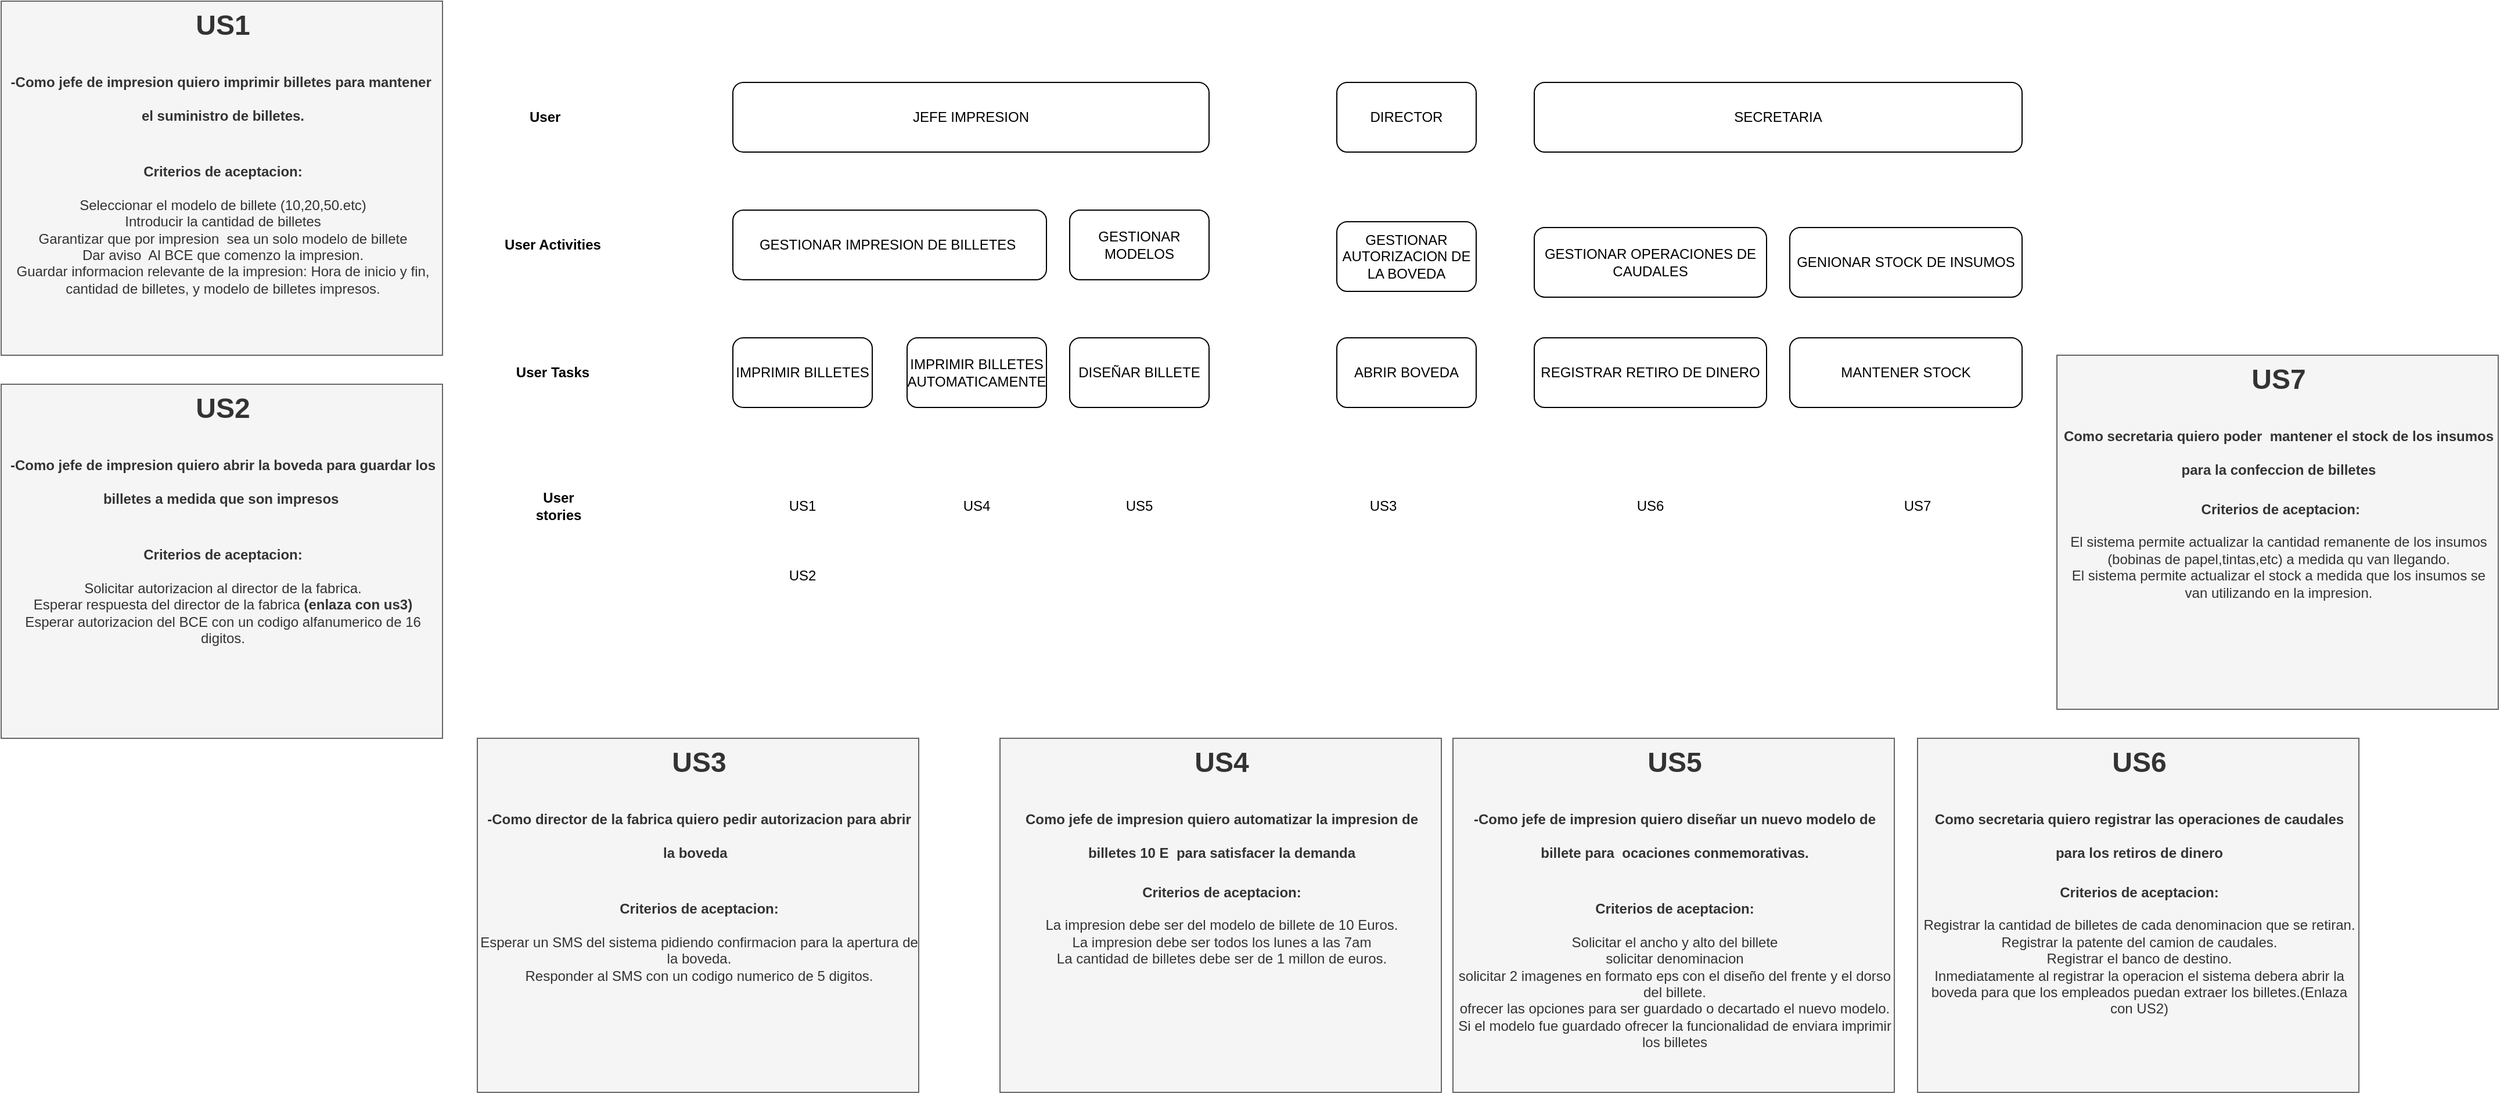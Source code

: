 <mxfile version="24.4.8" type="device">
  <diagram name="Página-1" id="XksdT13CiCNM27YyvpPY">
    <mxGraphModel dx="2514" dy="993" grid="1" gridSize="10" guides="1" tooltips="1" connect="1" arrows="1" fold="1" page="1" pageScale="1" pageWidth="827" pageHeight="1169" math="0" shadow="0">
      <root>
        <mxCell id="0" />
        <mxCell id="1" parent="0" />
        <mxCell id="P_FRw0taVxoWjVaGA3Xw-1" value="&lt;b&gt;User&amp;nbsp;&lt;/b&gt;" style="text;html=1;align=center;verticalAlign=middle;whiteSpace=wrap;rounded=0;" parent="1" vertex="1">
          <mxGeometry x="-140" y="85" width="60" height="30" as="geometry" />
        </mxCell>
        <mxCell id="P_FRw0taVxoWjVaGA3Xw-2" value="JEFE IMPRESION" style="rounded=1;whiteSpace=wrap;html=1;" parent="1" vertex="1">
          <mxGeometry x="50" y="70" width="410" height="60" as="geometry" />
        </mxCell>
        <mxCell id="P_FRw0taVxoWjVaGA3Xw-3" value="SECRETARIA" style="rounded=1;whiteSpace=wrap;html=1;" parent="1" vertex="1">
          <mxGeometry x="740" y="70" width="420" height="60" as="geometry" />
        </mxCell>
        <mxCell id="P_FRw0taVxoWjVaGA3Xw-4" value="DIRECTOR" style="rounded=1;whiteSpace=wrap;html=1;" parent="1" vertex="1">
          <mxGeometry x="570" y="70" width="120" height="60" as="geometry" />
        </mxCell>
        <mxCell id="P_FRw0taVxoWjVaGA3Xw-5" value="GESTIONAR IMPRESION DE BILLETES&amp;nbsp;" style="rounded=1;whiteSpace=wrap;html=1;" parent="1" vertex="1">
          <mxGeometry x="50" y="180" width="270" height="60" as="geometry" />
        </mxCell>
        <mxCell id="P_FRw0taVxoWjVaGA3Xw-6" value="&lt;b&gt;User Activities&lt;/b&gt;" style="text;html=1;align=center;verticalAlign=middle;whiteSpace=wrap;rounded=0;" parent="1" vertex="1">
          <mxGeometry x="-150" y="195" width="90" height="30" as="geometry" />
        </mxCell>
        <mxCell id="P_FRw0taVxoWjVaGA3Xw-7" value="&lt;b&gt;User Tasks&lt;/b&gt;" style="text;html=1;align=center;verticalAlign=middle;whiteSpace=wrap;rounded=0;" parent="1" vertex="1">
          <mxGeometry x="-170" y="305" width="130" height="30" as="geometry" />
        </mxCell>
        <mxCell id="QoDyGoLf9VUKobdpJ9wB-1" value="IMPRIMIR BILLETES" style="rounded=1;whiteSpace=wrap;html=1;" vertex="1" parent="1">
          <mxGeometry x="50" y="290" width="120" height="60" as="geometry" />
        </mxCell>
        <mxCell id="QoDyGoLf9VUKobdpJ9wB-2" value="&lt;b&gt;User stories&lt;/b&gt;" style="text;html=1;align=center;verticalAlign=middle;whiteSpace=wrap;rounded=0;" vertex="1" parent="1">
          <mxGeometry x="-130" y="420" width="60" height="30" as="geometry" />
        </mxCell>
        <mxCell id="QoDyGoLf9VUKobdpJ9wB-3" value="US1" style="text;html=1;align=center;verticalAlign=middle;whiteSpace=wrap;rounded=0;" vertex="1" parent="1">
          <mxGeometry x="80" y="420" width="60" height="30" as="geometry" />
        </mxCell>
        <mxCell id="QoDyGoLf9VUKobdpJ9wB-5" value="&lt;h1 style=&quot;text-align: center; margin-top: 0px;&quot;&gt;&lt;span style=&quot;background-color: initial;&quot;&gt;US1&lt;/span&gt;&lt;/h1&gt;&lt;h1 style=&quot;text-align: center; margin-top: 0px;&quot;&gt;&lt;span style=&quot;font-size: 12px;&quot;&gt;-Como jefe de impresion quiero imprimir billetes para mantener&amp;nbsp; el suministro de billetes.&lt;/span&gt;&lt;/h1&gt;&lt;div style=&quot;text-align: center;&quot;&gt;&lt;span style=&quot;font-size: 12px; font-weight: 400;&quot;&gt;&lt;br&gt;&lt;/span&gt;&lt;/div&gt;&lt;div style=&quot;text-align: center;&quot;&gt;&lt;span style=&quot;font-size: 12px;&quot;&gt;&lt;b&gt;Criterios de aceptacion:&lt;/b&gt;&lt;/span&gt;&lt;/div&gt;&lt;div style=&quot;text-align: center;&quot;&gt;&lt;span style=&quot;font-size: 12px; font-weight: 400;&quot;&gt;&lt;br&gt;&lt;/span&gt;&lt;/div&gt;&lt;div style=&quot;text-align: center;&quot;&gt;Seleccionar el modelo de billete (10,20,50.etc)&lt;/div&gt;&lt;div style=&quot;text-align: center;&quot;&gt;Introducir la cantidad de billetes&lt;/div&gt;&lt;div style=&quot;text-align: center;&quot;&gt;Garantizar que por impresion&amp;nbsp; sea un solo modelo de billete&lt;/div&gt;&lt;div style=&quot;text-align: center;&quot;&gt;Dar aviso&amp;nbsp; Al BCE que comenzo la impresion.&lt;/div&gt;&lt;div style=&quot;text-align: center;&quot;&gt;Guardar informacion relevante de la impresion: Hora de inicio y fin, cantidad de billetes, y modelo de billetes impresos.&lt;/div&gt;&lt;div&gt;&lt;br&gt;&lt;/div&gt;" style="text;html=1;whiteSpace=wrap;overflow=hidden;rounded=0;fillColor=#f5f5f5;fontColor=#333333;strokeColor=#666666;" vertex="1" parent="1">
          <mxGeometry x="-580" width="380" height="305" as="geometry" />
        </mxCell>
        <mxCell id="QoDyGoLf9VUKobdpJ9wB-6" value="GESTIONAR AUTORIZACION DE LA BOVEDA" style="rounded=1;whiteSpace=wrap;html=1;" vertex="1" parent="1">
          <mxGeometry x="570" y="190" width="120" height="60" as="geometry" />
        </mxCell>
        <mxCell id="QoDyGoLf9VUKobdpJ9wB-7" value="ABRIR BOVEDA" style="rounded=1;whiteSpace=wrap;html=1;" vertex="1" parent="1">
          <mxGeometry x="570" y="290" width="120" height="60" as="geometry" />
        </mxCell>
        <mxCell id="QoDyGoLf9VUKobdpJ9wB-8" value="US2" style="text;html=1;align=center;verticalAlign=middle;whiteSpace=wrap;rounded=0;" vertex="1" parent="1">
          <mxGeometry x="80" y="480" width="60" height="30" as="geometry" />
        </mxCell>
        <mxCell id="QoDyGoLf9VUKobdpJ9wB-10" value="&lt;h1 style=&quot;text-align: center; margin-top: 0px;&quot;&gt;&lt;span style=&quot;background-color: initial;&quot;&gt;US2&lt;/span&gt;&lt;/h1&gt;&lt;h1 style=&quot;text-align: center; margin-top: 0px;&quot;&gt;&lt;span style=&quot;font-size: 12px;&quot;&gt;-Como jefe de impresion quiero abrir la boveda para guardar los billetes a medida que son impresos&amp;nbsp;&lt;/span&gt;&lt;/h1&gt;&lt;div style=&quot;text-align: center;&quot;&gt;&lt;span style=&quot;font-size: 12px; font-weight: 400;&quot;&gt;&lt;br&gt;&lt;/span&gt;&lt;/div&gt;&lt;div style=&quot;text-align: center;&quot;&gt;&lt;span style=&quot;font-size: 12px;&quot;&gt;&lt;b&gt;Criterios de aceptacion:&lt;/b&gt;&lt;/span&gt;&lt;/div&gt;&lt;div style=&quot;text-align: center;&quot;&gt;&lt;br&gt;&lt;/div&gt;&lt;div style=&quot;text-align: center;&quot;&gt;Solicitar autorizacion al director de la fabrica.&lt;/div&gt;&lt;div style=&quot;text-align: center;&quot;&gt;Esperar respuesta del director de la fabrica &lt;b&gt;(enlaza con us3)&lt;/b&gt;&lt;/div&gt;&lt;div style=&quot;text-align: center;&quot;&gt;Esperar autorizacion del BCE con un codigo alfanumerico de 16 digitos.&lt;/div&gt;&lt;div&gt;&lt;br&gt;&lt;/div&gt;" style="text;html=1;whiteSpace=wrap;overflow=hidden;rounded=0;fillColor=#f5f5f5;fontColor=#333333;strokeColor=#666666;" vertex="1" parent="1">
          <mxGeometry x="-580" y="330" width="380" height="305" as="geometry" />
        </mxCell>
        <mxCell id="QoDyGoLf9VUKobdpJ9wB-11" value="&lt;h1 style=&quot;text-align: center; margin-top: 0px;&quot;&gt;&lt;span style=&quot;background-color: initial;&quot;&gt;US3&lt;/span&gt;&lt;/h1&gt;&lt;h1 style=&quot;text-align: center; margin-top: 0px;&quot;&gt;&lt;span style=&quot;font-size: 12px;&quot;&gt;-Como director de la fabrica quiero pedir autorizacion para abrir la boveda&amp;nbsp;&amp;nbsp;&lt;/span&gt;&lt;/h1&gt;&lt;div style=&quot;text-align: center;&quot;&gt;&lt;span style=&quot;font-size: 12px; font-weight: 400;&quot;&gt;&lt;br&gt;&lt;/span&gt;&lt;/div&gt;&lt;div style=&quot;text-align: center;&quot;&gt;&lt;span style=&quot;font-size: 12px;&quot;&gt;&lt;b&gt;Criterios de aceptacion:&lt;/b&gt;&lt;/span&gt;&lt;/div&gt;&lt;div style=&quot;text-align: center;&quot;&gt;&lt;br&gt;&lt;/div&gt;&lt;div style=&quot;text-align: center;&quot;&gt;Esperar un SMS del sistema pidiendo confirmacion para la apertura de la boveda.&lt;/div&gt;&lt;div style=&quot;text-align: center;&quot;&gt;Responder al SMS con un codigo numerico de 5 digitos.&lt;/div&gt;" style="text;html=1;whiteSpace=wrap;overflow=hidden;rounded=0;fillColor=#f5f5f5;fontColor=#333333;strokeColor=#666666;" vertex="1" parent="1">
          <mxGeometry x="-170" y="635" width="380" height="305" as="geometry" />
        </mxCell>
        <mxCell id="QoDyGoLf9VUKobdpJ9wB-12" value="US3" style="text;html=1;align=center;verticalAlign=middle;whiteSpace=wrap;rounded=0;" vertex="1" parent="1">
          <mxGeometry x="580" y="420" width="60" height="30" as="geometry" />
        </mxCell>
        <mxCell id="QoDyGoLf9VUKobdpJ9wB-14" value="IMPRIMIR BILLETES AUTOMATICAMENTE" style="rounded=1;whiteSpace=wrap;html=1;" vertex="1" parent="1">
          <mxGeometry x="200" y="290" width="120" height="60" as="geometry" />
        </mxCell>
        <mxCell id="QoDyGoLf9VUKobdpJ9wB-16" value="US4" style="text;html=1;align=center;verticalAlign=middle;whiteSpace=wrap;rounded=0;" vertex="1" parent="1">
          <mxGeometry x="230" y="420" width="60" height="30" as="geometry" />
        </mxCell>
        <mxCell id="QoDyGoLf9VUKobdpJ9wB-17" value="&lt;h1 style=&quot;text-align: center; margin-top: 0px;&quot;&gt;&lt;span style=&quot;background-color: initial;&quot;&gt;US4&lt;/span&gt;&lt;/h1&gt;&lt;h1 style=&quot;text-align: center; margin-top: 0px;&quot;&gt;&lt;span style=&quot;font-size: 12px;&quot;&gt;Como jefe de impresion quiero automatizar la impresion de billetes 10 E&amp;nbsp; para satisfacer la demanda&lt;/span&gt;&lt;/h1&gt;&lt;div style=&quot;text-align: center;&quot;&gt;&lt;span style=&quot;font-size: 12px;&quot;&gt;&lt;b&gt;Criterios de aceptacion:&lt;/b&gt;&lt;/span&gt;&lt;/div&gt;&lt;div style=&quot;text-align: center;&quot;&gt;&lt;br&gt;&lt;/div&gt;&lt;div style=&quot;text-align: center;&quot;&gt;La impresion debe ser del modelo de billete de 10 Euros.&lt;/div&gt;&lt;div style=&quot;text-align: center;&quot;&gt;La impresion debe ser todos los lunes a las 7am&lt;/div&gt;&lt;div style=&quot;text-align: center;&quot;&gt;La cantidad de billetes debe ser de 1 millon de euros.&lt;/div&gt;&lt;div style=&quot;text-align: center;&quot;&gt;&lt;br&gt;&lt;/div&gt;&lt;div&gt;&lt;br&gt;&lt;/div&gt;" style="text;html=1;whiteSpace=wrap;overflow=hidden;rounded=0;fillColor=#f5f5f5;strokeColor=#666666;fontColor=#333333;" vertex="1" parent="1">
          <mxGeometry x="280" y="635" width="380" height="305" as="geometry" />
        </mxCell>
        <mxCell id="QoDyGoLf9VUKobdpJ9wB-18" value="GESTIONAR MODELOS" style="rounded=1;whiteSpace=wrap;html=1;" vertex="1" parent="1">
          <mxGeometry x="340" y="180" width="120" height="60" as="geometry" />
        </mxCell>
        <mxCell id="QoDyGoLf9VUKobdpJ9wB-19" value="DISEÑAR BILLETE" style="rounded=1;whiteSpace=wrap;html=1;" vertex="1" parent="1">
          <mxGeometry x="340" y="290" width="120" height="60" as="geometry" />
        </mxCell>
        <mxCell id="QoDyGoLf9VUKobdpJ9wB-21" value="US5" style="text;html=1;align=center;verticalAlign=middle;whiteSpace=wrap;rounded=0;" vertex="1" parent="1">
          <mxGeometry x="370" y="420" width="60" height="30" as="geometry" />
        </mxCell>
        <mxCell id="QoDyGoLf9VUKobdpJ9wB-22" value="&lt;h1 style=&quot;text-align: center; margin-top: 0px;&quot;&gt;&lt;span style=&quot;background-color: initial;&quot;&gt;US5&lt;/span&gt;&lt;/h1&gt;&lt;h1 style=&quot;text-align: center; margin-top: 0px;&quot;&gt;&lt;span style=&quot;font-size: 12px;&quot;&gt;-Como jefe de impresion quiero diseñar un nuevo modelo de billete para&amp;nbsp; ocaciones conmemorativas.&lt;/span&gt;&lt;/h1&gt;&lt;div style=&quot;text-align: center;&quot;&gt;&lt;span style=&quot;font-size: 12px; font-weight: 400;&quot;&gt;&lt;br&gt;&lt;/span&gt;&lt;/div&gt;&lt;div style=&quot;text-align: center;&quot;&gt;&lt;span style=&quot;font-size: 12px;&quot;&gt;&lt;b&gt;Criterios de aceptacion:&lt;/b&gt;&lt;/span&gt;&lt;/div&gt;&lt;div style=&quot;text-align: center;&quot;&gt;&lt;span style=&quot;font-size: 12px;&quot;&gt;&lt;b&gt;&lt;br&gt;&lt;/b&gt;&lt;/span&gt;&lt;/div&gt;&lt;div style=&quot;text-align: center;&quot;&gt;&lt;span style=&quot;font-size: 12px;&quot;&gt;Solicitar el ancho y alto del billete&lt;/span&gt;&lt;/div&gt;&lt;div style=&quot;text-align: center;&quot;&gt;&lt;span style=&quot;font-size: 12px;&quot;&gt;solicitar denominacion&lt;/span&gt;&lt;/div&gt;&lt;div style=&quot;text-align: center;&quot;&gt;&lt;span style=&quot;font-size: 12px;&quot;&gt;solicitar 2 imagenes en formato eps con el diseño del frente y el dorso del billete.&lt;/span&gt;&lt;/div&gt;&lt;div style=&quot;text-align: center;&quot;&gt;&lt;span style=&quot;font-size: 12px;&quot;&gt;ofrecer las opciones para ser guardado o decartado el nuevo modelo.&lt;/span&gt;&lt;/div&gt;&lt;div style=&quot;text-align: center;&quot;&gt;&lt;span style=&quot;font-size: 12px;&quot;&gt;Si el modelo fue guardado ofrecer la funcionalidad de enviara imprimir los billetes&lt;/span&gt;&lt;/div&gt;&lt;div&gt;&lt;br&gt;&lt;/div&gt;" style="text;html=1;whiteSpace=wrap;overflow=hidden;rounded=0;fillColor=#f5f5f5;fontColor=#333333;strokeColor=#666666;" vertex="1" parent="1">
          <mxGeometry x="670" y="635" width="380" height="305" as="geometry" />
        </mxCell>
        <mxCell id="QoDyGoLf9VUKobdpJ9wB-23" value="GESTIONAR OPERACIONES DE CAUDALES" style="rounded=1;whiteSpace=wrap;html=1;" vertex="1" parent="1">
          <mxGeometry x="740" y="195" width="200" height="60" as="geometry" />
        </mxCell>
        <mxCell id="QoDyGoLf9VUKobdpJ9wB-24" value="GENIONAR STOCK DE INSUMOS" style="rounded=1;whiteSpace=wrap;html=1;" vertex="1" parent="1">
          <mxGeometry x="960" y="195" width="200" height="60" as="geometry" />
        </mxCell>
        <mxCell id="QoDyGoLf9VUKobdpJ9wB-25" value="REGISTRAR RETIRO DE DINERO" style="rounded=1;whiteSpace=wrap;html=1;" vertex="1" parent="1">
          <mxGeometry x="740" y="290" width="200" height="60" as="geometry" />
        </mxCell>
        <mxCell id="QoDyGoLf9VUKobdpJ9wB-26" value="US6" style="text;html=1;align=center;verticalAlign=middle;whiteSpace=wrap;rounded=0;" vertex="1" parent="1">
          <mxGeometry x="810" y="420" width="60" height="30" as="geometry" />
        </mxCell>
        <mxCell id="QoDyGoLf9VUKobdpJ9wB-27" value="&lt;h1 style=&quot;text-align: center; margin-top: 0px;&quot;&gt;&lt;span style=&quot;background-color: initial;&quot;&gt;US6&lt;/span&gt;&lt;/h1&gt;&lt;h1 style=&quot;text-align: center; margin-top: 0px;&quot;&gt;&lt;span style=&quot;font-size: 12px;&quot;&gt;Como secretaria quiero registrar las operaciones de caudales para los retiros de dinero&lt;/span&gt;&lt;/h1&gt;&lt;div style=&quot;text-align: center;&quot;&gt;&lt;span style=&quot;font-size: 12px;&quot;&gt;&lt;b&gt;Criterios de aceptacion:&lt;/b&gt;&lt;/span&gt;&lt;/div&gt;&lt;div style=&quot;text-align: center;&quot;&gt;&lt;br&gt;&lt;/div&gt;&lt;div style=&quot;text-align: center;&quot;&gt;Registrar la cantidad de billetes de cada denominacion que se retiran.&lt;/div&gt;&lt;div style=&quot;text-align: center;&quot;&gt;Registrar la patente del camion de caudales.&lt;/div&gt;&lt;div style=&quot;text-align: center;&quot;&gt;Registrar el banco de destino.&lt;/div&gt;&lt;div style=&quot;text-align: center;&quot;&gt;Inmediatamente al registrar la operacion el sistema debera abrir la boveda para que los empleados puedan extraer los billetes.(Enlaza con US2)&lt;/div&gt;" style="text;html=1;whiteSpace=wrap;overflow=hidden;rounded=0;fillColor=#f5f5f5;strokeColor=#666666;fontColor=#333333;" vertex="1" parent="1">
          <mxGeometry x="1070" y="635" width="380" height="305" as="geometry" />
        </mxCell>
        <mxCell id="QoDyGoLf9VUKobdpJ9wB-29" value="&lt;h1 style=&quot;text-align: center; margin-top: 0px;&quot;&gt;&lt;span style=&quot;background-color: initial;&quot;&gt;US7&lt;/span&gt;&lt;/h1&gt;&lt;h1 style=&quot;text-align: center; margin-top: 0px;&quot;&gt;&lt;span style=&quot;font-size: 12px;&quot;&gt;Como secretaria quiero poder&amp;nbsp; mantener el stock de los insumos para la confeccion de billetes&lt;/span&gt;&lt;/h1&gt;&lt;div style=&quot;text-align: center;&quot;&gt;&lt;span style=&quot;font-size: 12px;&quot;&gt;&lt;b&gt;&amp;nbsp;Criterios de aceptacion:&lt;/b&gt;&lt;/span&gt;&lt;/div&gt;&lt;div style=&quot;text-align: center;&quot;&gt;&lt;br&gt;&lt;/div&gt;&lt;div style=&quot;text-align: center;&quot;&gt;El sistema permite actualizar la cantidad remanente de los insumos (bobinas de papel,tintas,etc) a medida qu van llegando.&lt;/div&gt;&lt;div style=&quot;text-align: center;&quot;&gt;El sistema permite actualizar el stock a medida que los insumos se van utilizando en la impresion.&lt;/div&gt;&lt;div style=&quot;text-align: center;&quot;&gt;&lt;br&gt;&lt;/div&gt;&lt;div&gt;&lt;br&gt;&lt;/div&gt;" style="text;html=1;whiteSpace=wrap;overflow=hidden;rounded=0;fillColor=#f5f5f5;strokeColor=#666666;fontColor=#333333;" vertex="1" parent="1">
          <mxGeometry x="1190" y="305" width="380" height="305" as="geometry" />
        </mxCell>
        <mxCell id="QoDyGoLf9VUKobdpJ9wB-30" value="MANTENER STOCK" style="rounded=1;whiteSpace=wrap;html=1;" vertex="1" parent="1">
          <mxGeometry x="960" y="290" width="200" height="60" as="geometry" />
        </mxCell>
        <mxCell id="QoDyGoLf9VUKobdpJ9wB-31" value="US7" style="text;html=1;align=center;verticalAlign=middle;whiteSpace=wrap;rounded=0;" vertex="1" parent="1">
          <mxGeometry x="1040" y="420" width="60" height="30" as="geometry" />
        </mxCell>
      </root>
    </mxGraphModel>
  </diagram>
</mxfile>
